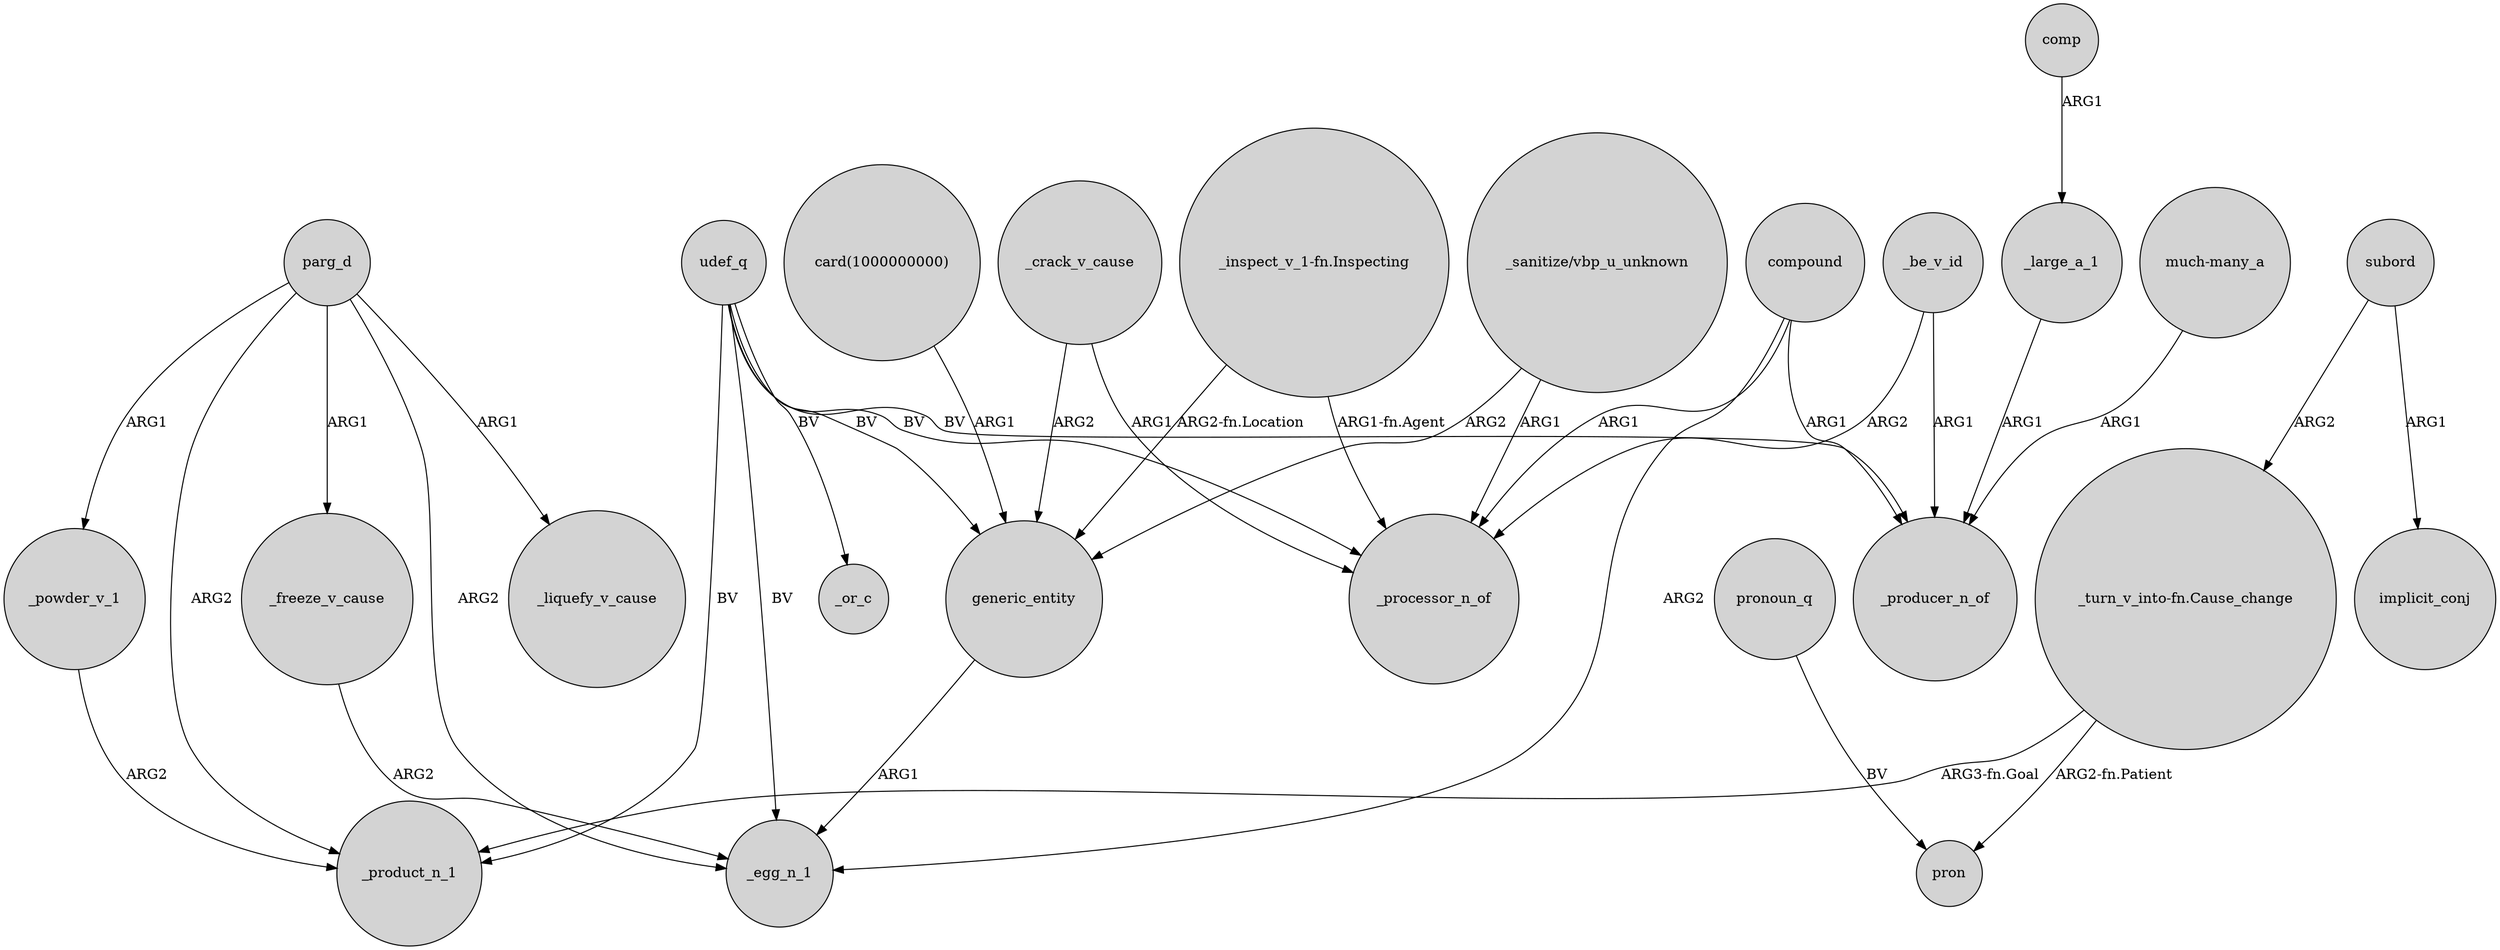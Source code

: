 digraph {
	node [shape=circle style=filled]
	compound -> _egg_n_1 [label=ARG2]
	parg_d -> _product_n_1 [label=ARG2]
	compound -> _producer_n_of [label=ARG1]
	subord -> "_turn_v_into-fn.Cause_change" [label=ARG2]
	udef_q -> generic_entity [label=BV]
	comp -> _large_a_1 [label=ARG1]
	generic_entity -> _egg_n_1 [label=ARG1]
	parg_d -> _liquefy_v_cause [label=ARG1]
	"much-many_a" -> _producer_n_of [label=ARG1]
	udef_q -> _processor_n_of [label=BV]
	"_turn_v_into-fn.Cause_change" -> _product_n_1 [label="ARG3-fn.Goal"]
	compound -> _processor_n_of [label=ARG1]
	udef_q -> _or_c [label=BV]
	subord -> implicit_conj [label=ARG1]
	_be_v_id -> _processor_n_of [label=ARG2]
	_large_a_1 -> _producer_n_of [label=ARG1]
	pronoun_q -> pron [label=BV]
	_powder_v_1 -> _product_n_1 [label=ARG2]
	_crack_v_cause -> _processor_n_of [label=ARG1]
	"_inspect_v_1-fn.Inspecting" -> _processor_n_of [label="ARG1-fn.Agent"]
	"_turn_v_into-fn.Cause_change" -> pron [label="ARG2-fn.Patient"]
	parg_d -> _powder_v_1 [label=ARG1]
	"_sanitize/vbp_u_unknown" -> _processor_n_of [label=ARG1]
	_crack_v_cause -> generic_entity [label=ARG2]
	"_inspect_v_1-fn.Inspecting" -> generic_entity [label="ARG2-fn.Location"]
	"_sanitize/vbp_u_unknown" -> generic_entity [label=ARG2]
	parg_d -> _freeze_v_cause [label=ARG1]
	udef_q -> _product_n_1 [label=BV]
	_freeze_v_cause -> _egg_n_1 [label=ARG2]
	udef_q -> _egg_n_1 [label=BV]
	_be_v_id -> _producer_n_of [label=ARG1]
	udef_q -> _producer_n_of [label=BV]
	"card(1000000000)" -> generic_entity [label=ARG1]
	parg_d -> _egg_n_1 [label=ARG2]
}
